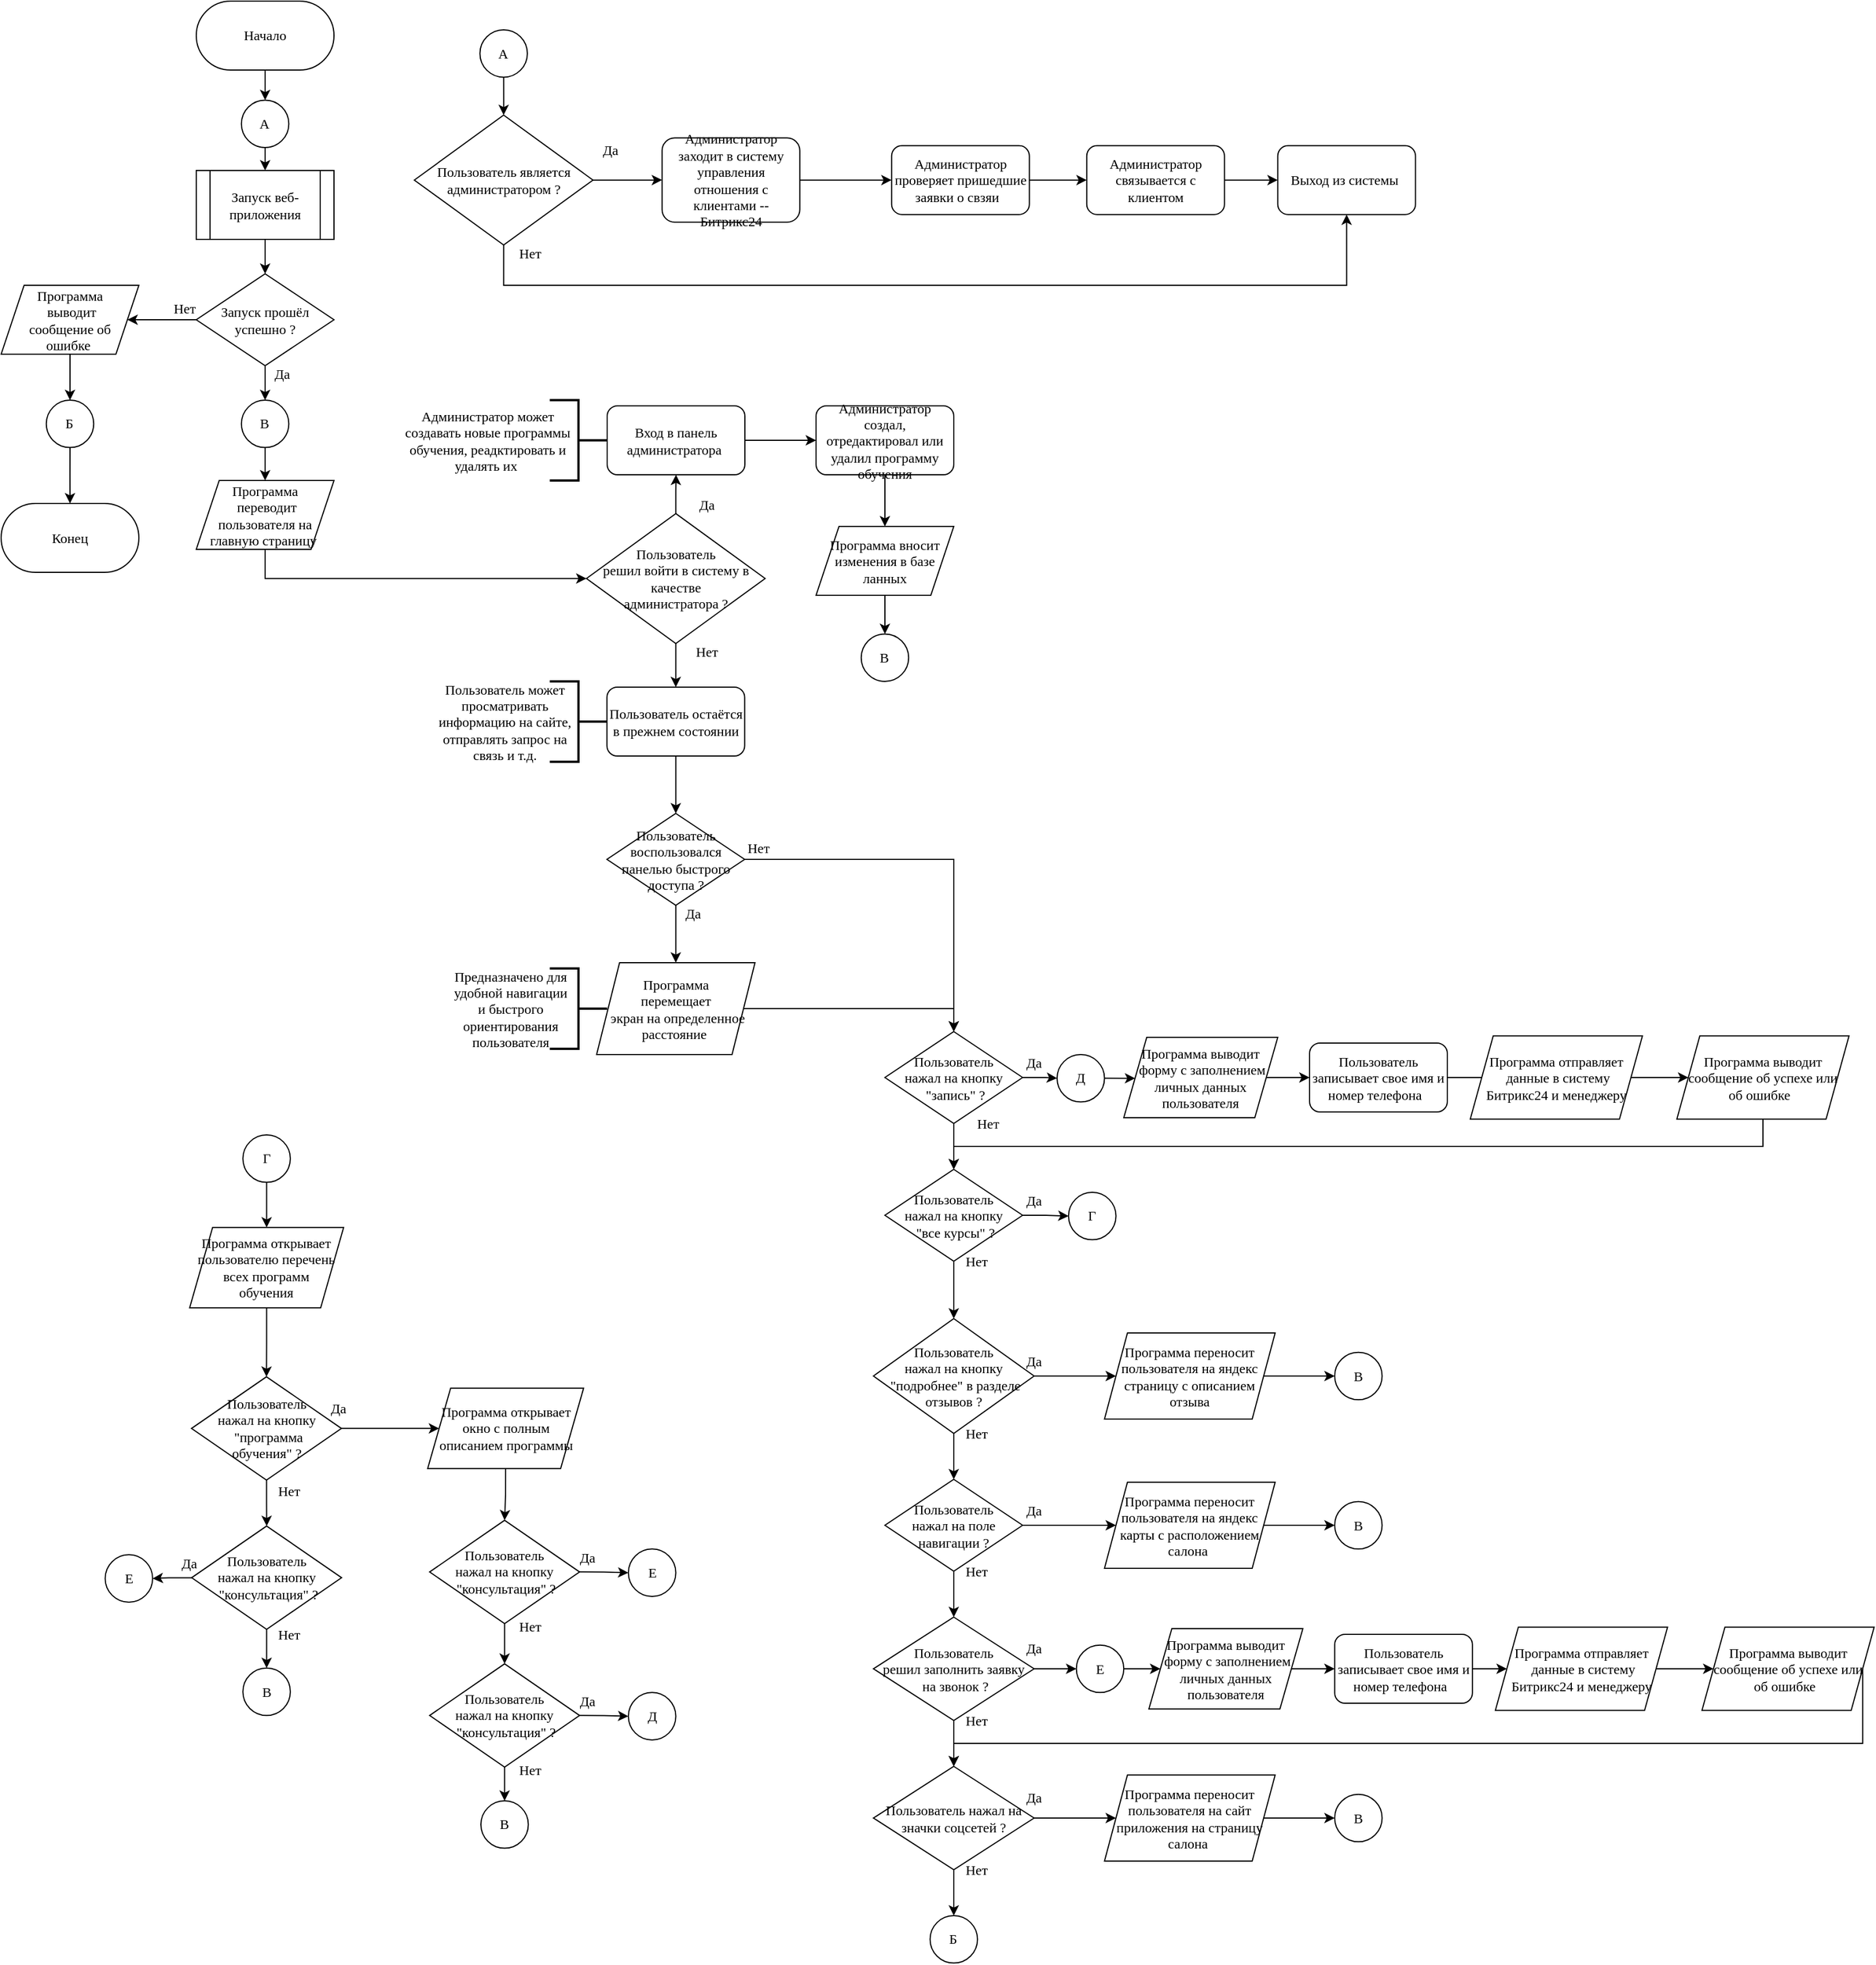 <mxfile version="22.1.2" type="device">
  <diagram id="C5RBs43oDa-KdzZeNtuy" name="Page-1">
    <mxGraphModel dx="3453" dy="2077" grid="1" gridSize="10" guides="1" tooltips="1" connect="1" arrows="1" fold="1" page="1" pageScale="1" pageWidth="1654" pageHeight="2336" math="0" shadow="0">
      <root>
        <mxCell id="WIyWlLk6GJQsqaUBKTNV-0" />
        <mxCell id="WIyWlLk6GJQsqaUBKTNV-1" parent="WIyWlLk6GJQsqaUBKTNV-0" />
        <mxCell id="-_aq5YIltKk7H18GjCG9-37" value="" style="edgeStyle=orthogonalEdgeStyle;rounded=0;orthogonalLoop=1;jettySize=auto;html=1;" edge="1" parent="WIyWlLk6GJQsqaUBKTNV-1" source="t3es-0oJM5HLP4HeBYor-1" target="-_aq5YIltKk7H18GjCG9-36">
          <mxGeometry relative="1" as="geometry" />
        </mxCell>
        <mxCell id="t3es-0oJM5HLP4HeBYor-1" value="Начало" style="rounded=1;whiteSpace=wrap;html=1;arcSize=50;fontSize=12;fontFamily=ISOCPEUR;" parent="WIyWlLk6GJQsqaUBKTNV-1" vertex="1">
          <mxGeometry x="181" y="380" width="120" height="60" as="geometry" />
        </mxCell>
        <mxCell id="9pBmtBbx86gVTafl1-YT-2" value="" style="edgeStyle=orthogonalEdgeStyle;rounded=0;orthogonalLoop=1;jettySize=auto;html=1;fontSize=12;fontFamily=ISOCPEUR;" parent="WIyWlLk6GJQsqaUBKTNV-1" source="t3es-0oJM5HLP4HeBYor-16" target="9pBmtBbx86gVTafl1-YT-1" edge="1">
          <mxGeometry relative="1" as="geometry" />
        </mxCell>
        <mxCell id="t3es-0oJM5HLP4HeBYor-16" value="Запуск веб-приложения" style="shape=process;whiteSpace=wrap;html=1;backgroundOutline=1;fontSize=12;fontFamily=ISOCPEUR;" parent="WIyWlLk6GJQsqaUBKTNV-1" vertex="1">
          <mxGeometry x="181" y="527.5" width="120" height="60" as="geometry" />
        </mxCell>
        <mxCell id="9pBmtBbx86gVTafl1-YT-5" value="" style="edgeStyle=orthogonalEdgeStyle;rounded=0;orthogonalLoop=1;jettySize=auto;html=1;fontSize=12;fontFamily=ISOCPEUR;" parent="WIyWlLk6GJQsqaUBKTNV-1" source="9pBmtBbx86gVTafl1-YT-1" target="9pBmtBbx86gVTafl1-YT-4" edge="1">
          <mxGeometry relative="1" as="geometry" />
        </mxCell>
        <mxCell id="-_aq5YIltKk7H18GjCG9-17" style="edgeStyle=orthogonalEdgeStyle;rounded=0;orthogonalLoop=1;jettySize=auto;html=1;exitX=0.5;exitY=1;exitDx=0;exitDy=0;entryX=0.5;entryY=0;entryDx=0;entryDy=0;" edge="1" parent="WIyWlLk6GJQsqaUBKTNV-1" source="9pBmtBbx86gVTafl1-YT-1" target="-_aq5YIltKk7H18GjCG9-16">
          <mxGeometry relative="1" as="geometry" />
        </mxCell>
        <mxCell id="9pBmtBbx86gVTafl1-YT-1" value="Запуск прошёл &lt;br style=&quot;font-size: 12px;&quot;&gt;успешно ?" style="rhombus;whiteSpace=wrap;html=1;fontSize=12;fontFamily=ISOCPEUR;" parent="WIyWlLk6GJQsqaUBKTNV-1" vertex="1">
          <mxGeometry x="181" y="617.5" width="120" height="80" as="geometry" />
        </mxCell>
        <mxCell id="9pBmtBbx86gVTafl1-YT-45" value="" style="edgeStyle=orthogonalEdgeStyle;rounded=0;orthogonalLoop=1;jettySize=auto;html=1;" parent="WIyWlLk6GJQsqaUBKTNV-1" source="9pBmtBbx86gVTafl1-YT-4" target="9pBmtBbx86gVTafl1-YT-44" edge="1">
          <mxGeometry relative="1" as="geometry" />
        </mxCell>
        <mxCell id="9pBmtBbx86gVTafl1-YT-4" value="Программа&lt;br style=&quot;font-size: 12px;&quot;&gt;&amp;nbsp;выводит &lt;br style=&quot;font-size: 12px;&quot;&gt;сообщение об &lt;br style=&quot;font-size: 12px;&quot;&gt;ошибке&amp;nbsp;" style="shape=parallelogram;perimeter=parallelogramPerimeter;whiteSpace=wrap;html=1;fixedSize=1;fontSize=12;fontFamily=ISOCPEUR;" parent="WIyWlLk6GJQsqaUBKTNV-1" vertex="1">
          <mxGeometry x="11" y="627.5" width="120" height="60" as="geometry" />
        </mxCell>
        <mxCell id="9pBmtBbx86gVTafl1-YT-6" value="Нет" style="text;html=1;strokeColor=none;fillColor=none;align=center;verticalAlign=middle;whiteSpace=wrap;rounded=0;fontSize=12;fontFamily=ISOCPEUR;" parent="WIyWlLk6GJQsqaUBKTNV-1" vertex="1">
          <mxGeometry x="151" y="637.5" width="40" height="20" as="geometry" />
        </mxCell>
        <mxCell id="9pBmtBbx86gVTafl1-YT-7" value="Да" style="text;html=1;strokeColor=none;fillColor=none;align=center;verticalAlign=middle;whiteSpace=wrap;rounded=0;fontSize=12;fontFamily=ISOCPEUR;" parent="WIyWlLk6GJQsqaUBKTNV-1" vertex="1">
          <mxGeometry x="241" y="697.5" width="30" height="15" as="geometry" />
        </mxCell>
        <mxCell id="9pBmtBbx86gVTafl1-YT-17" style="edgeStyle=orthogonalEdgeStyle;rounded=0;orthogonalLoop=1;jettySize=auto;html=1;exitX=0.5;exitY=1;exitDx=0;exitDy=0;entryX=0;entryY=0.5;entryDx=0;entryDy=0;" parent="WIyWlLk6GJQsqaUBKTNV-1" source="9pBmtBbx86gVTafl1-YT-10" target="9pBmtBbx86gVTafl1-YT-13" edge="1">
          <mxGeometry relative="1" as="geometry" />
        </mxCell>
        <mxCell id="9pBmtBbx86gVTafl1-YT-10" value="Программа&lt;br style=&quot;font-size: 12px;&quot;&gt;&amp;nbsp;переводит &lt;br style=&quot;font-size: 12px;&quot;&gt;пользователя на &lt;br style=&quot;font-size: 12px;&quot;&gt;главную страницу&amp;nbsp;" style="shape=parallelogram;perimeter=parallelogramPerimeter;whiteSpace=wrap;html=1;fixedSize=1;fontSize=12;fontFamily=ISOCPEUR;" parent="WIyWlLk6GJQsqaUBKTNV-1" vertex="1">
          <mxGeometry x="181" y="797.5" width="120" height="60" as="geometry" />
        </mxCell>
        <mxCell id="9pBmtBbx86gVTafl1-YT-25" value="" style="edgeStyle=orthogonalEdgeStyle;rounded=0;orthogonalLoop=1;jettySize=auto;html=1;" parent="WIyWlLk6GJQsqaUBKTNV-1" source="9pBmtBbx86gVTafl1-YT-13" target="9pBmtBbx86gVTafl1-YT-20" edge="1">
          <mxGeometry relative="1" as="geometry" />
        </mxCell>
        <mxCell id="9pBmtBbx86gVTafl1-YT-29" value="" style="edgeStyle=orthogonalEdgeStyle;rounded=0;orthogonalLoop=1;jettySize=auto;html=1;" parent="WIyWlLk6GJQsqaUBKTNV-1" source="9pBmtBbx86gVTafl1-YT-13" target="9pBmtBbx86gVTafl1-YT-28" edge="1">
          <mxGeometry relative="1" as="geometry" />
        </mxCell>
        <mxCell id="9pBmtBbx86gVTafl1-YT-13" value="Пользователь&lt;br style=&quot;font-size: 12px;&quot;&gt;решил войти в систему в качестве &lt;br&gt;администратора&amp;nbsp;?" style="rhombus;whiteSpace=wrap;html=1;fontSize=12;fontFamily=ISOCPEUR;" parent="WIyWlLk6GJQsqaUBKTNV-1" vertex="1">
          <mxGeometry x="521" y="826.31" width="155.63" height="113.19" as="geometry" />
        </mxCell>
        <mxCell id="9pBmtBbx86gVTafl1-YT-15" value="Да" style="text;html=1;strokeColor=none;fillColor=none;align=center;verticalAlign=middle;whiteSpace=wrap;rounded=0;fontSize=12;fontFamily=ISOCPEUR;" parent="WIyWlLk6GJQsqaUBKTNV-1" vertex="1">
          <mxGeometry x="611" y="811.31" width="30" height="15" as="geometry" />
        </mxCell>
        <mxCell id="9pBmtBbx86gVTafl1-YT-16" value="Нет" style="text;html=1;strokeColor=none;fillColor=none;align=center;verticalAlign=middle;whiteSpace=wrap;rounded=0;fontSize=12;fontFamily=ISOCPEUR;" parent="WIyWlLk6GJQsqaUBKTNV-1" vertex="1">
          <mxGeometry x="611" y="939.5" width="30" height="15" as="geometry" />
        </mxCell>
        <mxCell id="-_aq5YIltKk7H18GjCG9-10" style="edgeStyle=orthogonalEdgeStyle;rounded=0;orthogonalLoop=1;jettySize=auto;html=1;exitX=1;exitY=0.5;exitDx=0;exitDy=0;entryX=0;entryY=0.5;entryDx=0;entryDy=0;" edge="1" parent="WIyWlLk6GJQsqaUBKTNV-1" source="9pBmtBbx86gVTafl1-YT-20" target="-_aq5YIltKk7H18GjCG9-9">
          <mxGeometry relative="1" as="geometry" />
        </mxCell>
        <mxCell id="9pBmtBbx86gVTafl1-YT-20" value="Вход в панель администратора&amp;nbsp;" style="rounded=1;whiteSpace=wrap;html=1;fontFamily=ISOCPEUR;" parent="WIyWlLk6GJQsqaUBKTNV-1" vertex="1">
          <mxGeometry x="539" y="732.5" width="120" height="60" as="geometry" />
        </mxCell>
        <mxCell id="9pBmtBbx86gVTafl1-YT-23" value="" style="strokeWidth=2;html=1;shape=mxgraph.flowchart.annotation_2;align=left;labelPosition=right;pointerEvents=1;fontSize=12;fontFamily=ISOCPEUR;direction=west;" parent="WIyWlLk6GJQsqaUBKTNV-1" vertex="1">
          <mxGeometry x="489" y="727.5" width="50" height="70" as="geometry" />
        </mxCell>
        <mxCell id="9pBmtBbx86gVTafl1-YT-24" value="&lt;font face=&quot;ISOCPEUR&quot;&gt;Администратор может создавать новые программы обучения, реадктировать и удалять их&amp;nbsp;&lt;/font&gt;" style="text;html=1;strokeColor=none;fillColor=none;align=center;verticalAlign=middle;whiteSpace=wrap;rounded=0;" parent="WIyWlLk6GJQsqaUBKTNV-1" vertex="1">
          <mxGeometry x="361" y="735" width="148" height="55" as="geometry" />
        </mxCell>
        <mxCell id="9pBmtBbx86gVTafl1-YT-35" value="" style="edgeStyle=orthogonalEdgeStyle;rounded=0;orthogonalLoop=1;jettySize=auto;html=1;" parent="WIyWlLk6GJQsqaUBKTNV-1" source="9pBmtBbx86gVTafl1-YT-28" target="9pBmtBbx86gVTafl1-YT-32" edge="1">
          <mxGeometry relative="1" as="geometry" />
        </mxCell>
        <mxCell id="9pBmtBbx86gVTafl1-YT-28" value="Пользователь остаётся в прежнем состоянии" style="rounded=1;whiteSpace=wrap;html=1;fontFamily=ISOCPEUR;" parent="WIyWlLk6GJQsqaUBKTNV-1" vertex="1">
          <mxGeometry x="538.81" y="977.5" width="120" height="60" as="geometry" />
        </mxCell>
        <mxCell id="9pBmtBbx86gVTafl1-YT-30" value="" style="strokeWidth=2;html=1;shape=mxgraph.flowchart.annotation_2;align=left;labelPosition=right;pointerEvents=1;fontSize=12;fontFamily=ISOCPEUR;direction=west;" parent="WIyWlLk6GJQsqaUBKTNV-1" vertex="1">
          <mxGeometry x="489" y="972.5" width="50" height="70" as="geometry" />
        </mxCell>
        <mxCell id="9pBmtBbx86gVTafl1-YT-31" value="&lt;font face=&quot;ISOCPEUR&quot;&gt;Пользователь может просматривать информацию на сайте, отправлять запрос на связь и т.д.&lt;/font&gt;" style="text;html=1;strokeColor=none;fillColor=none;align=center;verticalAlign=middle;whiteSpace=wrap;rounded=0;" parent="WIyWlLk6GJQsqaUBKTNV-1" vertex="1">
          <mxGeometry x="391" y="980" width="118" height="55" as="geometry" />
        </mxCell>
        <mxCell id="9pBmtBbx86gVTafl1-YT-37" value="" style="edgeStyle=orthogonalEdgeStyle;rounded=0;orthogonalLoop=1;jettySize=auto;html=1;" parent="WIyWlLk6GJQsqaUBKTNV-1" source="9pBmtBbx86gVTafl1-YT-32" target="9pBmtBbx86gVTafl1-YT-36" edge="1">
          <mxGeometry relative="1" as="geometry" />
        </mxCell>
        <mxCell id="9pBmtBbx86gVTafl1-YT-49" style="edgeStyle=orthogonalEdgeStyle;rounded=0;orthogonalLoop=1;jettySize=auto;html=1;exitX=1;exitY=0.5;exitDx=0;exitDy=0;entryX=0.5;entryY=0;entryDx=0;entryDy=0;" parent="WIyWlLk6GJQsqaUBKTNV-1" source="9pBmtBbx86gVTafl1-YT-32" target="9pBmtBbx86gVTafl1-YT-38" edge="1">
          <mxGeometry relative="1" as="geometry" />
        </mxCell>
        <mxCell id="9pBmtBbx86gVTafl1-YT-32" value="Пользователь воспользовался панелью быстрого доступа ?" style="rhombus;whiteSpace=wrap;html=1;fontSize=12;fontFamily=ISOCPEUR;" parent="WIyWlLk6GJQsqaUBKTNV-1" vertex="1">
          <mxGeometry x="538.81" y="1087.5" width="120" height="80" as="geometry" />
        </mxCell>
        <mxCell id="9pBmtBbx86gVTafl1-YT-33" value="Нет" style="text;html=1;strokeColor=none;fillColor=none;align=center;verticalAlign=middle;whiteSpace=wrap;rounded=0;fontSize=12;fontFamily=ISOCPEUR;" parent="WIyWlLk6GJQsqaUBKTNV-1" vertex="1">
          <mxGeometry x="651" y="1107.5" width="40" height="20" as="geometry" />
        </mxCell>
        <mxCell id="9pBmtBbx86gVTafl1-YT-34" value="Да" style="text;html=1;strokeColor=none;fillColor=none;align=center;verticalAlign=middle;whiteSpace=wrap;rounded=0;fontSize=12;fontFamily=ISOCPEUR;" parent="WIyWlLk6GJQsqaUBKTNV-1" vertex="1">
          <mxGeometry x="598.81" y="1167.5" width="30" height="15" as="geometry" />
        </mxCell>
        <mxCell id="9pBmtBbx86gVTafl1-YT-50" style="edgeStyle=orthogonalEdgeStyle;rounded=0;orthogonalLoop=1;jettySize=auto;html=1;exitX=1;exitY=0.5;exitDx=0;exitDy=0;entryX=0.5;entryY=0;entryDx=0;entryDy=0;" parent="WIyWlLk6GJQsqaUBKTNV-1" source="9pBmtBbx86gVTafl1-YT-36" target="9pBmtBbx86gVTafl1-YT-38" edge="1">
          <mxGeometry relative="1" as="geometry" />
        </mxCell>
        <mxCell id="9pBmtBbx86gVTafl1-YT-36" value="Программа &lt;br&gt;перемещает&lt;br&gt;&amp;nbsp;экран на определенное расстояние&amp;nbsp;" style="shape=parallelogram;perimeter=parallelogramPerimeter;whiteSpace=wrap;html=1;fixedSize=1;fontSize=12;fontFamily=ISOCPEUR;" parent="WIyWlLk6GJQsqaUBKTNV-1" vertex="1">
          <mxGeometry x="529.81" y="1217.5" width="138" height="80" as="geometry" />
        </mxCell>
        <mxCell id="9pBmtBbx86gVTafl1-YT-61" style="edgeStyle=orthogonalEdgeStyle;rounded=0;orthogonalLoop=1;jettySize=auto;html=1;exitX=0.5;exitY=1;exitDx=0;exitDy=0;entryX=0.5;entryY=0;entryDx=0;entryDy=0;" parent="WIyWlLk6GJQsqaUBKTNV-1" source="9pBmtBbx86gVTafl1-YT-38" target="9pBmtBbx86gVTafl1-YT-56" edge="1">
          <mxGeometry relative="1" as="geometry" />
        </mxCell>
        <mxCell id="-_aq5YIltKk7H18GjCG9-75" value="" style="edgeStyle=orthogonalEdgeStyle;rounded=0;orthogonalLoop=1;jettySize=auto;html=1;" edge="1" parent="WIyWlLk6GJQsqaUBKTNV-1" source="9pBmtBbx86gVTafl1-YT-38" target="-_aq5YIltKk7H18GjCG9-74">
          <mxGeometry relative="1" as="geometry" />
        </mxCell>
        <mxCell id="9pBmtBbx86gVTafl1-YT-38" value="Пользователь &lt;br&gt;нажал на кнопку&lt;br&gt;&amp;nbsp;&quot;запись&quot; ?" style="rhombus;whiteSpace=wrap;html=1;fontSize=12;fontFamily=ISOCPEUR;" parent="WIyWlLk6GJQsqaUBKTNV-1" vertex="1">
          <mxGeometry x="781" y="1277.5" width="120" height="80" as="geometry" />
        </mxCell>
        <mxCell id="9pBmtBbx86gVTafl1-YT-47" value="" style="edgeStyle=orthogonalEdgeStyle;rounded=0;orthogonalLoop=1;jettySize=auto;html=1;" parent="WIyWlLk6GJQsqaUBKTNV-1" source="9pBmtBbx86gVTafl1-YT-44" target="9pBmtBbx86gVTafl1-YT-46" edge="1">
          <mxGeometry relative="1" as="geometry" />
        </mxCell>
        <mxCell id="9pBmtBbx86gVTafl1-YT-44" value="Б" style="ellipse;whiteSpace=wrap;html=1;aspect=fixed;fontFamily=ISOCPEUR;" parent="WIyWlLk6GJQsqaUBKTNV-1" vertex="1">
          <mxGeometry x="50.34" y="727.5" width="41.31" height="41.31" as="geometry" />
        </mxCell>
        <mxCell id="9pBmtBbx86gVTafl1-YT-46" value="Конец" style="rounded=1;whiteSpace=wrap;html=1;arcSize=50;fontSize=12;fontFamily=ISOCPEUR;" parent="WIyWlLk6GJQsqaUBKTNV-1" vertex="1">
          <mxGeometry x="11" y="817.5" width="120" height="60" as="geometry" />
        </mxCell>
        <mxCell id="9pBmtBbx86gVTafl1-YT-51" value="" style="strokeWidth=2;html=1;shape=mxgraph.flowchart.annotation_2;align=left;labelPosition=right;pointerEvents=1;fontSize=12;fontFamily=ISOCPEUR;direction=west;" parent="WIyWlLk6GJQsqaUBKTNV-1" vertex="1">
          <mxGeometry x="489" y="1222.5" width="50" height="70" as="geometry" />
        </mxCell>
        <mxCell id="9pBmtBbx86gVTafl1-YT-52" value="&lt;font face=&quot;ISOCPEUR&quot;&gt;Предназначено для удобной навигации и быстрого ориентирования пользователя&lt;/font&gt;" style="text;html=1;strokeColor=none;fillColor=none;align=center;verticalAlign=middle;whiteSpace=wrap;rounded=0;" parent="WIyWlLk6GJQsqaUBKTNV-1" vertex="1">
          <mxGeometry x="401" y="1230" width="108" height="55" as="geometry" />
        </mxCell>
        <mxCell id="9pBmtBbx86gVTafl1-YT-54" value="Нет" style="text;html=1;strokeColor=none;fillColor=none;align=center;verticalAlign=middle;whiteSpace=wrap;rounded=0;fontSize=12;fontFamily=ISOCPEUR;" parent="WIyWlLk6GJQsqaUBKTNV-1" vertex="1">
          <mxGeometry x="861" y="1347.5" width="20" height="20" as="geometry" />
        </mxCell>
        <mxCell id="9pBmtBbx86gVTafl1-YT-55" value="Да" style="text;html=1;strokeColor=none;fillColor=none;align=center;verticalAlign=middle;whiteSpace=wrap;rounded=0;fontSize=12;fontFamily=ISOCPEUR;" parent="WIyWlLk6GJQsqaUBKTNV-1" vertex="1">
          <mxGeometry x="901" y="1297.5" width="20" height="15" as="geometry" />
        </mxCell>
        <mxCell id="9pBmtBbx86gVTafl1-YT-64" value="" style="edgeStyle=orthogonalEdgeStyle;rounded=0;orthogonalLoop=1;jettySize=auto;html=1;" parent="WIyWlLk6GJQsqaUBKTNV-1" source="9pBmtBbx86gVTafl1-YT-56" target="9pBmtBbx86gVTafl1-YT-63" edge="1">
          <mxGeometry relative="1" as="geometry" />
        </mxCell>
        <mxCell id="9pBmtBbx86gVTafl1-YT-73" style="edgeStyle=orthogonalEdgeStyle;rounded=0;orthogonalLoop=1;jettySize=auto;html=1;exitX=0.5;exitY=1;exitDx=0;exitDy=0;entryX=0.5;entryY=0;entryDx=0;entryDy=0;" parent="WIyWlLk6GJQsqaUBKTNV-1" source="9pBmtBbx86gVTafl1-YT-56" target="9pBmtBbx86gVTafl1-YT-69" edge="1">
          <mxGeometry relative="1" as="geometry" />
        </mxCell>
        <mxCell id="9pBmtBbx86gVTafl1-YT-56" value="Пользователь &lt;br&gt;нажал на кнопку&lt;br&gt;&amp;nbsp;&quot;все курсы&quot; ?" style="rhombus;whiteSpace=wrap;html=1;fontSize=12;fontFamily=ISOCPEUR;" parent="WIyWlLk6GJQsqaUBKTNV-1" vertex="1">
          <mxGeometry x="781" y="1397.5" width="120" height="80" as="geometry" />
        </mxCell>
        <mxCell id="9pBmtBbx86gVTafl1-YT-57" value="Нет" style="text;html=1;strokeColor=none;fillColor=none;align=center;verticalAlign=middle;whiteSpace=wrap;rounded=0;fontSize=12;fontFamily=ISOCPEUR;" parent="WIyWlLk6GJQsqaUBKTNV-1" vertex="1">
          <mxGeometry x="851" y="1467.5" width="20" height="20" as="geometry" />
        </mxCell>
        <mxCell id="9pBmtBbx86gVTafl1-YT-58" value="Да" style="text;html=1;strokeColor=none;fillColor=none;align=center;verticalAlign=middle;whiteSpace=wrap;rounded=0;fontSize=12;fontFamily=ISOCPEUR;" parent="WIyWlLk6GJQsqaUBKTNV-1" vertex="1">
          <mxGeometry x="901" y="1417.5" width="20" height="15" as="geometry" />
        </mxCell>
        <mxCell id="9pBmtBbx86gVTafl1-YT-63" value="Г" style="ellipse;whiteSpace=wrap;html=1;aspect=fixed;fontFamily=ISOCPEUR;" parent="WIyWlLk6GJQsqaUBKTNV-1" vertex="1">
          <mxGeometry x="941" y="1417.5" width="41.31" height="41.31" as="geometry" />
        </mxCell>
        <mxCell id="9pBmtBbx86gVTafl1-YT-79" style="edgeStyle=orthogonalEdgeStyle;rounded=0;orthogonalLoop=1;jettySize=auto;html=1;exitX=0.5;exitY=1;exitDx=0;exitDy=0;entryX=0.5;entryY=0;entryDx=0;entryDy=0;" parent="WIyWlLk6GJQsqaUBKTNV-1" source="9pBmtBbx86gVTafl1-YT-69" target="9pBmtBbx86gVTafl1-YT-75" edge="1">
          <mxGeometry relative="1" as="geometry" />
        </mxCell>
        <mxCell id="-_aq5YIltKk7H18GjCG9-110" value="" style="edgeStyle=orthogonalEdgeStyle;rounded=0;orthogonalLoop=1;jettySize=auto;html=1;" edge="1" parent="WIyWlLk6GJQsqaUBKTNV-1" source="9pBmtBbx86gVTafl1-YT-69" target="-_aq5YIltKk7H18GjCG9-109">
          <mxGeometry relative="1" as="geometry" />
        </mxCell>
        <mxCell id="9pBmtBbx86gVTafl1-YT-69" value="Пользователь &lt;br&gt;нажал на кнопку&lt;br&gt;&amp;nbsp;&quot;подробнее&quot; в разделе отзывов ?" style="rhombus;whiteSpace=wrap;html=1;fontSize=12;fontFamily=ISOCPEUR;" parent="WIyWlLk6GJQsqaUBKTNV-1" vertex="1">
          <mxGeometry x="771" y="1527.5" width="140" height="100" as="geometry" />
        </mxCell>
        <mxCell id="9pBmtBbx86gVTafl1-YT-70" value="Нет" style="text;html=1;strokeColor=none;fillColor=none;align=center;verticalAlign=middle;whiteSpace=wrap;rounded=0;fontSize=12;fontFamily=ISOCPEUR;" parent="WIyWlLk6GJQsqaUBKTNV-1" vertex="1">
          <mxGeometry x="851" y="1617.5" width="20" height="20" as="geometry" />
        </mxCell>
        <mxCell id="9pBmtBbx86gVTafl1-YT-71" value="Да" style="text;html=1;strokeColor=none;fillColor=none;align=center;verticalAlign=middle;whiteSpace=wrap;rounded=0;fontSize=12;fontFamily=ISOCPEUR;" parent="WIyWlLk6GJQsqaUBKTNV-1" vertex="1">
          <mxGeometry x="901" y="1557.5" width="20" height="15" as="geometry" />
        </mxCell>
        <mxCell id="9pBmtBbx86gVTafl1-YT-84" style="edgeStyle=orthogonalEdgeStyle;rounded=0;orthogonalLoop=1;jettySize=auto;html=1;exitX=0.5;exitY=1;exitDx=0;exitDy=0;entryX=0.5;entryY=0;entryDx=0;entryDy=0;" parent="WIyWlLk6GJQsqaUBKTNV-1" source="9pBmtBbx86gVTafl1-YT-75" target="9pBmtBbx86gVTafl1-YT-80" edge="1">
          <mxGeometry relative="1" as="geometry" />
        </mxCell>
        <mxCell id="-_aq5YIltKk7H18GjCG9-116" value="" style="edgeStyle=orthogonalEdgeStyle;rounded=0;orthogonalLoop=1;jettySize=auto;html=1;" edge="1" parent="WIyWlLk6GJQsqaUBKTNV-1" source="9pBmtBbx86gVTafl1-YT-75" target="-_aq5YIltKk7H18GjCG9-114">
          <mxGeometry relative="1" as="geometry" />
        </mxCell>
        <mxCell id="9pBmtBbx86gVTafl1-YT-75" value="Пользователь &lt;br&gt;нажал на поле навигации&amp;nbsp;?" style="rhombus;whiteSpace=wrap;html=1;fontSize=12;fontFamily=ISOCPEUR;" parent="WIyWlLk6GJQsqaUBKTNV-1" vertex="1">
          <mxGeometry x="781" y="1667.5" width="120" height="80" as="geometry" />
        </mxCell>
        <mxCell id="9pBmtBbx86gVTafl1-YT-76" value="Нет" style="text;html=1;strokeColor=none;fillColor=none;align=center;verticalAlign=middle;whiteSpace=wrap;rounded=0;fontSize=12;fontFamily=ISOCPEUR;" parent="WIyWlLk6GJQsqaUBKTNV-1" vertex="1">
          <mxGeometry x="851" y="1737.5" width="20" height="20" as="geometry" />
        </mxCell>
        <mxCell id="9pBmtBbx86gVTafl1-YT-77" value="Да" style="text;html=1;strokeColor=none;fillColor=none;align=center;verticalAlign=middle;whiteSpace=wrap;rounded=0;fontSize=12;fontFamily=ISOCPEUR;" parent="WIyWlLk6GJQsqaUBKTNV-1" vertex="1">
          <mxGeometry x="901" y="1687.5" width="20" height="15" as="geometry" />
        </mxCell>
        <mxCell id="9pBmtBbx86gVTafl1-YT-88" style="edgeStyle=orthogonalEdgeStyle;rounded=0;orthogonalLoop=1;jettySize=auto;html=1;exitX=0.5;exitY=1;exitDx=0;exitDy=0;entryX=0.5;entryY=0;entryDx=0;entryDy=0;" parent="WIyWlLk6GJQsqaUBKTNV-1" source="9pBmtBbx86gVTafl1-YT-80" target="9pBmtBbx86gVTafl1-YT-85" edge="1">
          <mxGeometry relative="1" as="geometry" />
        </mxCell>
        <mxCell id="-_aq5YIltKk7H18GjCG9-80" value="" style="edgeStyle=orthogonalEdgeStyle;rounded=0;orthogonalLoop=1;jettySize=auto;html=1;" edge="1" parent="WIyWlLk6GJQsqaUBKTNV-1" source="9pBmtBbx86gVTafl1-YT-80" target="-_aq5YIltKk7H18GjCG9-79">
          <mxGeometry relative="1" as="geometry" />
        </mxCell>
        <mxCell id="9pBmtBbx86gVTafl1-YT-80" value="Пользователь &lt;br&gt;решил заполнить заявку&lt;br&gt;&amp;nbsp;на звонок ?" style="rhombus;whiteSpace=wrap;html=1;fontSize=12;fontFamily=ISOCPEUR;" parent="WIyWlLk6GJQsqaUBKTNV-1" vertex="1">
          <mxGeometry x="771" y="1787.5" width="140" height="90" as="geometry" />
        </mxCell>
        <mxCell id="9pBmtBbx86gVTafl1-YT-81" value="Нет" style="text;html=1;strokeColor=none;fillColor=none;align=center;verticalAlign=middle;whiteSpace=wrap;rounded=0;fontSize=12;fontFamily=ISOCPEUR;" parent="WIyWlLk6GJQsqaUBKTNV-1" vertex="1">
          <mxGeometry x="851" y="1867.5" width="20" height="20" as="geometry" />
        </mxCell>
        <mxCell id="9pBmtBbx86gVTafl1-YT-82" value="Да" style="text;html=1;strokeColor=none;fillColor=none;align=center;verticalAlign=middle;whiteSpace=wrap;rounded=0;fontSize=12;fontFamily=ISOCPEUR;" parent="WIyWlLk6GJQsqaUBKTNV-1" vertex="1">
          <mxGeometry x="901" y="1807.5" width="20" height="15" as="geometry" />
        </mxCell>
        <mxCell id="-_aq5YIltKk7H18GjCG9-20" value="" style="edgeStyle=orthogonalEdgeStyle;rounded=0;orthogonalLoop=1;jettySize=auto;html=1;" edge="1" parent="WIyWlLk6GJQsqaUBKTNV-1" source="9pBmtBbx86gVTafl1-YT-85" target="-_aq5YIltKk7H18GjCG9-19">
          <mxGeometry relative="1" as="geometry" />
        </mxCell>
        <mxCell id="-_aq5YIltKk7H18GjCG9-120" value="" style="edgeStyle=orthogonalEdgeStyle;rounded=0;orthogonalLoop=1;jettySize=auto;html=1;" edge="1" parent="WIyWlLk6GJQsqaUBKTNV-1" source="9pBmtBbx86gVTafl1-YT-85" target="-_aq5YIltKk7H18GjCG9-118">
          <mxGeometry relative="1" as="geometry" />
        </mxCell>
        <mxCell id="9pBmtBbx86gVTafl1-YT-85" value="Пользователь нажал на значки соцсетей ?" style="rhombus;whiteSpace=wrap;html=1;fontSize=12;fontFamily=ISOCPEUR;" parent="WIyWlLk6GJQsqaUBKTNV-1" vertex="1">
          <mxGeometry x="771" y="1917.5" width="140" height="90" as="geometry" />
        </mxCell>
        <mxCell id="9pBmtBbx86gVTafl1-YT-86" value="Нет" style="text;html=1;strokeColor=none;fillColor=none;align=center;verticalAlign=middle;whiteSpace=wrap;rounded=0;fontSize=12;fontFamily=ISOCPEUR;" parent="WIyWlLk6GJQsqaUBKTNV-1" vertex="1">
          <mxGeometry x="851" y="1997.5" width="20" height="20" as="geometry" />
        </mxCell>
        <mxCell id="9pBmtBbx86gVTafl1-YT-87" value="Да" style="text;html=1;strokeColor=none;fillColor=none;align=center;verticalAlign=middle;whiteSpace=wrap;rounded=0;fontSize=12;fontFamily=ISOCPEUR;" parent="WIyWlLk6GJQsqaUBKTNV-1" vertex="1">
          <mxGeometry x="901" y="1937.5" width="20" height="15" as="geometry" />
        </mxCell>
        <mxCell id="-_aq5YIltKk7H18GjCG9-34" value="" style="edgeStyle=orthogonalEdgeStyle;rounded=0;orthogonalLoop=1;jettySize=auto;html=1;" edge="1" parent="WIyWlLk6GJQsqaUBKTNV-1" source="-_aq5YIltKk7H18GjCG9-9" target="-_aq5YIltKk7H18GjCG9-11">
          <mxGeometry relative="1" as="geometry" />
        </mxCell>
        <mxCell id="-_aq5YIltKk7H18GjCG9-9" value="Администратор создал, отредактировал или удалил программу обучения" style="rounded=1;whiteSpace=wrap;html=1;fontFamily=ISOCPEUR;" vertex="1" parent="WIyWlLk6GJQsqaUBKTNV-1">
          <mxGeometry x="721" y="732.5" width="120" height="60" as="geometry" />
        </mxCell>
        <mxCell id="-_aq5YIltKk7H18GjCG9-35" value="" style="edgeStyle=orthogonalEdgeStyle;rounded=0;orthogonalLoop=1;jettySize=auto;html=1;" edge="1" parent="WIyWlLk6GJQsqaUBKTNV-1" source="-_aq5YIltKk7H18GjCG9-11" target="-_aq5YIltKk7H18GjCG9-14">
          <mxGeometry relative="1" as="geometry" />
        </mxCell>
        <mxCell id="-_aq5YIltKk7H18GjCG9-11" value="Программа вносит изменения в базе ланных" style="shape=parallelogram;perimeter=parallelogramPerimeter;whiteSpace=wrap;html=1;fixedSize=1;fontSize=12;fontFamily=ISOCPEUR;" vertex="1" parent="WIyWlLk6GJQsqaUBKTNV-1">
          <mxGeometry x="721" y="837.5" width="120" height="60" as="geometry" />
        </mxCell>
        <mxCell id="-_aq5YIltKk7H18GjCG9-14" value="В" style="ellipse;whiteSpace=wrap;html=1;aspect=fixed;fontFamily=ISOCPEUR;" vertex="1" parent="WIyWlLk6GJQsqaUBKTNV-1">
          <mxGeometry x="760.35" y="931.19" width="41.31" height="41.31" as="geometry" />
        </mxCell>
        <mxCell id="-_aq5YIltKk7H18GjCG9-18" style="edgeStyle=orthogonalEdgeStyle;rounded=0;orthogonalLoop=1;jettySize=auto;html=1;exitX=0.5;exitY=1;exitDx=0;exitDy=0;entryX=0.5;entryY=0;entryDx=0;entryDy=0;" edge="1" parent="WIyWlLk6GJQsqaUBKTNV-1" source="-_aq5YIltKk7H18GjCG9-16" target="9pBmtBbx86gVTafl1-YT-10">
          <mxGeometry relative="1" as="geometry" />
        </mxCell>
        <mxCell id="-_aq5YIltKk7H18GjCG9-16" value="В" style="ellipse;whiteSpace=wrap;html=1;aspect=fixed;fontFamily=ISOCPEUR;" vertex="1" parent="WIyWlLk6GJQsqaUBKTNV-1">
          <mxGeometry x="220.34" y="727.5" width="41.31" height="41.31" as="geometry" />
        </mxCell>
        <mxCell id="-_aq5YIltKk7H18GjCG9-19" value="Б" style="ellipse;whiteSpace=wrap;html=1;aspect=fixed;fontFamily=ISOCPEUR;" vertex="1" parent="WIyWlLk6GJQsqaUBKTNV-1">
          <mxGeometry x="820.35" y="2047.5" width="41.31" height="41.31" as="geometry" />
        </mxCell>
        <mxCell id="-_aq5YIltKk7H18GjCG9-24" value="" style="edgeStyle=orthogonalEdgeStyle;rounded=0;orthogonalLoop=1;jettySize=auto;html=1;" edge="1" parent="WIyWlLk6GJQsqaUBKTNV-1" source="-_aq5YIltKk7H18GjCG9-21" target="-_aq5YIltKk7H18GjCG9-22">
          <mxGeometry relative="1" as="geometry" />
        </mxCell>
        <mxCell id="-_aq5YIltKk7H18GjCG9-21" value="А" style="ellipse;whiteSpace=wrap;html=1;aspect=fixed;fontFamily=ISOCPEUR;" vertex="1" parent="WIyWlLk6GJQsqaUBKTNV-1">
          <mxGeometry x="428.16" y="404.94" width="41.31" height="41.31" as="geometry" />
        </mxCell>
        <mxCell id="-_aq5YIltKk7H18GjCG9-28" value="" style="edgeStyle=orthogonalEdgeStyle;rounded=0;orthogonalLoop=1;jettySize=auto;html=1;" edge="1" parent="WIyWlLk6GJQsqaUBKTNV-1" source="-_aq5YIltKk7H18GjCG9-22" target="-_aq5YIltKk7H18GjCG9-27">
          <mxGeometry relative="1" as="geometry" />
        </mxCell>
        <mxCell id="-_aq5YIltKk7H18GjCG9-41" style="edgeStyle=orthogonalEdgeStyle;rounded=0;orthogonalLoop=1;jettySize=auto;html=1;exitX=0.5;exitY=1;exitDx=0;exitDy=0;entryX=0.5;entryY=1;entryDx=0;entryDy=0;" edge="1" parent="WIyWlLk6GJQsqaUBKTNV-1" source="-_aq5YIltKk7H18GjCG9-22" target="-_aq5YIltKk7H18GjCG9-39">
          <mxGeometry relative="1" as="geometry">
            <Array as="points">
              <mxPoint x="448.27" y="627.44" />
              <mxPoint x="1183.27" y="627.44" />
            </Array>
          </mxGeometry>
        </mxCell>
        <mxCell id="-_aq5YIltKk7H18GjCG9-22" value="Пользователь является администратором ?" style="rhombus;whiteSpace=wrap;html=1;fontSize=12;fontFamily=ISOCPEUR;" vertex="1" parent="WIyWlLk6GJQsqaUBKTNV-1">
          <mxGeometry x="371" y="479.25" width="155.63" height="113.19" as="geometry" />
        </mxCell>
        <mxCell id="-_aq5YIltKk7H18GjCG9-25" value="Да" style="text;html=1;strokeColor=none;fillColor=none;align=center;verticalAlign=middle;whiteSpace=wrap;rounded=0;fontSize=12;fontFamily=ISOCPEUR;" vertex="1" parent="WIyWlLk6GJQsqaUBKTNV-1">
          <mxGeometry x="526.63" y="502.44" width="30" height="15" as="geometry" />
        </mxCell>
        <mxCell id="-_aq5YIltKk7H18GjCG9-26" value="Нет" style="text;html=1;strokeColor=none;fillColor=none;align=center;verticalAlign=middle;whiteSpace=wrap;rounded=0;fontSize=12;fontFamily=ISOCPEUR;" vertex="1" parent="WIyWlLk6GJQsqaUBKTNV-1">
          <mxGeometry x="456.85" y="592.44" width="30" height="15" as="geometry" />
        </mxCell>
        <mxCell id="-_aq5YIltKk7H18GjCG9-31" value="" style="edgeStyle=orthogonalEdgeStyle;rounded=0;orthogonalLoop=1;jettySize=auto;html=1;" edge="1" parent="WIyWlLk6GJQsqaUBKTNV-1" source="-_aq5YIltKk7H18GjCG9-27" target="-_aq5YIltKk7H18GjCG9-30">
          <mxGeometry relative="1" as="geometry" />
        </mxCell>
        <mxCell id="-_aq5YIltKk7H18GjCG9-27" value="Администратор заходит в систему управления отношения с клиентами -- Битрикс24" style="rounded=1;whiteSpace=wrap;html=1;fontFamily=ISOCPEUR;" vertex="1" parent="WIyWlLk6GJQsqaUBKTNV-1">
          <mxGeometry x="586.85" y="499.14" width="120" height="73.4" as="geometry" />
        </mxCell>
        <mxCell id="-_aq5YIltKk7H18GjCG9-33" value="" style="edgeStyle=orthogonalEdgeStyle;rounded=0;orthogonalLoop=1;jettySize=auto;html=1;" edge="1" parent="WIyWlLk6GJQsqaUBKTNV-1" source="-_aq5YIltKk7H18GjCG9-30" target="-_aq5YIltKk7H18GjCG9-32">
          <mxGeometry relative="1" as="geometry" />
        </mxCell>
        <mxCell id="-_aq5YIltKk7H18GjCG9-30" value="Администратор проверяет пришедшие заявки о свзяи&amp;nbsp;&amp;nbsp;" style="rounded=1;whiteSpace=wrap;html=1;fontFamily=ISOCPEUR;" vertex="1" parent="WIyWlLk6GJQsqaUBKTNV-1">
          <mxGeometry x="786.85" y="505.84" width="120" height="60" as="geometry" />
        </mxCell>
        <mxCell id="-_aq5YIltKk7H18GjCG9-40" value="" style="edgeStyle=orthogonalEdgeStyle;rounded=0;orthogonalLoop=1;jettySize=auto;html=1;" edge="1" parent="WIyWlLk6GJQsqaUBKTNV-1" source="-_aq5YIltKk7H18GjCG9-32" target="-_aq5YIltKk7H18GjCG9-39">
          <mxGeometry relative="1" as="geometry" />
        </mxCell>
        <mxCell id="-_aq5YIltKk7H18GjCG9-32" value="Администратор связывается с клиентом" style="rounded=1;whiteSpace=wrap;html=1;fontFamily=ISOCPEUR;" vertex="1" parent="WIyWlLk6GJQsqaUBKTNV-1">
          <mxGeometry x="956.85" y="505.84" width="120" height="60" as="geometry" />
        </mxCell>
        <mxCell id="-_aq5YIltKk7H18GjCG9-38" style="edgeStyle=orthogonalEdgeStyle;rounded=0;orthogonalLoop=1;jettySize=auto;html=1;exitX=0.5;exitY=1;exitDx=0;exitDy=0;entryX=0.5;entryY=0;entryDx=0;entryDy=0;" edge="1" parent="WIyWlLk6GJQsqaUBKTNV-1" source="-_aq5YIltKk7H18GjCG9-36" target="t3es-0oJM5HLP4HeBYor-16">
          <mxGeometry relative="1" as="geometry" />
        </mxCell>
        <mxCell id="-_aq5YIltKk7H18GjCG9-36" value="А" style="ellipse;whiteSpace=wrap;html=1;aspect=fixed;fontFamily=ISOCPEUR;" vertex="1" parent="WIyWlLk6GJQsqaUBKTNV-1">
          <mxGeometry x="220.34" y="466.19" width="41.31" height="41.31" as="geometry" />
        </mxCell>
        <mxCell id="-_aq5YIltKk7H18GjCG9-39" value="Выход из системы&amp;nbsp;" style="rounded=1;whiteSpace=wrap;html=1;fontFamily=ISOCPEUR;" vertex="1" parent="WIyWlLk6GJQsqaUBKTNV-1">
          <mxGeometry x="1123.27" y="505.84" width="120" height="60" as="geometry" />
        </mxCell>
        <mxCell id="-_aq5YIltKk7H18GjCG9-45" value="" style="edgeStyle=orthogonalEdgeStyle;rounded=0;orthogonalLoop=1;jettySize=auto;html=1;" edge="1" parent="WIyWlLk6GJQsqaUBKTNV-1" source="-_aq5YIltKk7H18GjCG9-42" target="-_aq5YIltKk7H18GjCG9-44">
          <mxGeometry relative="1" as="geometry" />
        </mxCell>
        <mxCell id="-_aq5YIltKk7H18GjCG9-42" value="Программа выводит&lt;br&gt;&amp;nbsp;форму с заполнением личных данных пользователя" style="shape=parallelogram;perimeter=parallelogramPerimeter;whiteSpace=wrap;html=1;fixedSize=1;fontSize=12;fontFamily=ISOCPEUR;" vertex="1" parent="WIyWlLk6GJQsqaUBKTNV-1">
          <mxGeometry x="989.12" y="1282.5" width="134.15" height="70" as="geometry" />
        </mxCell>
        <mxCell id="-_aq5YIltKk7H18GjCG9-47" value="" style="edgeStyle=orthogonalEdgeStyle;rounded=0;orthogonalLoop=1;jettySize=auto;html=1;" edge="1" parent="WIyWlLk6GJQsqaUBKTNV-1" source="-_aq5YIltKk7H18GjCG9-44" target="-_aq5YIltKk7H18GjCG9-46">
          <mxGeometry relative="1" as="geometry" />
        </mxCell>
        <mxCell id="-_aq5YIltKk7H18GjCG9-44" value="Пользователь записывает свое имя и номер телефона&amp;nbsp;&amp;nbsp;" style="rounded=1;whiteSpace=wrap;html=1;fontFamily=ISOCPEUR;" vertex="1" parent="WIyWlLk6GJQsqaUBKTNV-1">
          <mxGeometry x="1151" y="1287.5" width="120" height="60" as="geometry" />
        </mxCell>
        <mxCell id="-_aq5YIltKk7H18GjCG9-49" value="" style="edgeStyle=orthogonalEdgeStyle;rounded=0;orthogonalLoop=1;jettySize=auto;html=1;" edge="1" parent="WIyWlLk6GJQsqaUBKTNV-1" source="-_aq5YIltKk7H18GjCG9-46" target="-_aq5YIltKk7H18GjCG9-48">
          <mxGeometry relative="1" as="geometry" />
        </mxCell>
        <mxCell id="-_aq5YIltKk7H18GjCG9-46" value="Программа отправляет&lt;br&gt;&amp;nbsp;данные в систему &lt;br&gt;Битрикс24 и менеджеру" style="shape=parallelogram;perimeter=parallelogramPerimeter;whiteSpace=wrap;html=1;fixedSize=1;fontSize=12;fontFamily=ISOCPEUR;" vertex="1" parent="WIyWlLk6GJQsqaUBKTNV-1">
          <mxGeometry x="1291" y="1281.25" width="150" height="72.5" as="geometry" />
        </mxCell>
        <mxCell id="-_aq5YIltKk7H18GjCG9-50" style="edgeStyle=orthogonalEdgeStyle;rounded=0;orthogonalLoop=1;jettySize=auto;html=1;entryX=0.5;entryY=0;entryDx=0;entryDy=0;" edge="1" parent="WIyWlLk6GJQsqaUBKTNV-1" source="-_aq5YIltKk7H18GjCG9-48" target="9pBmtBbx86gVTafl1-YT-56">
          <mxGeometry relative="1" as="geometry">
            <Array as="points">
              <mxPoint x="1546" y="1377.5" />
              <mxPoint x="841" y="1377.5" />
            </Array>
          </mxGeometry>
        </mxCell>
        <mxCell id="-_aq5YIltKk7H18GjCG9-48" value="Программа выводит сообщение об успехе или &lt;br&gt;об ошибке&amp;nbsp;&amp;nbsp;" style="shape=parallelogram;perimeter=parallelogramPerimeter;whiteSpace=wrap;html=1;fixedSize=1;fontSize=12;fontFamily=ISOCPEUR;" vertex="1" parent="WIyWlLk6GJQsqaUBKTNV-1">
          <mxGeometry x="1471" y="1281.25" width="150" height="72.5" as="geometry" />
        </mxCell>
        <mxCell id="-_aq5YIltKk7H18GjCG9-53" style="edgeStyle=orthogonalEdgeStyle;rounded=0;orthogonalLoop=1;jettySize=auto;html=1;exitX=0.5;exitY=1;exitDx=0;exitDy=0;entryX=0.5;entryY=0;entryDx=0;entryDy=0;" edge="1" parent="WIyWlLk6GJQsqaUBKTNV-1" source="-_aq5YIltKk7H18GjCG9-51" target="-_aq5YIltKk7H18GjCG9-52">
          <mxGeometry relative="1" as="geometry" />
        </mxCell>
        <mxCell id="-_aq5YIltKk7H18GjCG9-51" value="Г" style="ellipse;whiteSpace=wrap;html=1;aspect=fixed;fontFamily=ISOCPEUR;" vertex="1" parent="WIyWlLk6GJQsqaUBKTNV-1">
          <mxGeometry x="221.65" y="1367.5" width="41.31" height="41.31" as="geometry" />
        </mxCell>
        <mxCell id="-_aq5YIltKk7H18GjCG9-65" style="edgeStyle=orthogonalEdgeStyle;rounded=0;orthogonalLoop=1;jettySize=auto;html=1;exitX=0.5;exitY=1;exitDx=0;exitDy=0;entryX=0.5;entryY=0;entryDx=0;entryDy=0;" edge="1" parent="WIyWlLk6GJQsqaUBKTNV-1" source="-_aq5YIltKk7H18GjCG9-52" target="-_aq5YIltKk7H18GjCG9-54">
          <mxGeometry relative="1" as="geometry" />
        </mxCell>
        <mxCell id="-_aq5YIltKk7H18GjCG9-52" value="Программа открывает пользователю перечень&lt;br&gt;всех программ&lt;br&gt;обучения" style="shape=parallelogram;perimeter=parallelogramPerimeter;whiteSpace=wrap;html=1;fixedSize=1;fontSize=12;fontFamily=ISOCPEUR;" vertex="1" parent="WIyWlLk6GJQsqaUBKTNV-1">
          <mxGeometry x="175.23" y="1448.16" width="134.15" height="70" as="geometry" />
        </mxCell>
        <mxCell id="-_aq5YIltKk7H18GjCG9-67" value="" style="edgeStyle=orthogonalEdgeStyle;rounded=0;orthogonalLoop=1;jettySize=auto;html=1;" edge="1" parent="WIyWlLk6GJQsqaUBKTNV-1" source="-_aq5YIltKk7H18GjCG9-54" target="-_aq5YIltKk7H18GjCG9-66">
          <mxGeometry relative="1" as="geometry" />
        </mxCell>
        <mxCell id="-_aq5YIltKk7H18GjCG9-93" value="" style="edgeStyle=orthogonalEdgeStyle;rounded=0;orthogonalLoop=1;jettySize=auto;html=1;" edge="1" parent="WIyWlLk6GJQsqaUBKTNV-1" source="-_aq5YIltKk7H18GjCG9-54" target="-_aq5YIltKk7H18GjCG9-78">
          <mxGeometry relative="1" as="geometry" />
        </mxCell>
        <mxCell id="-_aq5YIltKk7H18GjCG9-54" value="Пользователь &lt;br&gt;нажал на кнопку&lt;br&gt;&amp;nbsp;&quot;программа &lt;br&gt;обучения&quot; ?" style="rhombus;whiteSpace=wrap;html=1;fontSize=12;fontFamily=ISOCPEUR;" vertex="1" parent="WIyWlLk6GJQsqaUBKTNV-1">
          <mxGeometry x="176.85" y="1578.16" width="130.65" height="90" as="geometry" />
        </mxCell>
        <mxCell id="-_aq5YIltKk7H18GjCG9-63" value="Нет" style="text;html=1;strokeColor=none;fillColor=none;align=center;verticalAlign=middle;whiteSpace=wrap;rounded=0;fontSize=12;fontFamily=ISOCPEUR;" vertex="1" parent="WIyWlLk6GJQsqaUBKTNV-1">
          <mxGeometry x="251.65" y="1668.16" width="20" height="20" as="geometry" />
        </mxCell>
        <mxCell id="-_aq5YIltKk7H18GjCG9-64" value="Да" style="text;html=1;strokeColor=none;fillColor=none;align=center;verticalAlign=middle;whiteSpace=wrap;rounded=0;fontSize=12;fontFamily=ISOCPEUR;" vertex="1" parent="WIyWlLk6GJQsqaUBKTNV-1">
          <mxGeometry x="295.23" y="1598.16" width="20" height="15" as="geometry" />
        </mxCell>
        <mxCell id="-_aq5YIltKk7H18GjCG9-71" style="edgeStyle=orthogonalEdgeStyle;rounded=0;orthogonalLoop=1;jettySize=auto;html=1;exitX=0.5;exitY=1;exitDx=0;exitDy=0;entryX=0.5;entryY=0;entryDx=0;entryDy=0;" edge="1" parent="WIyWlLk6GJQsqaUBKTNV-1" source="-_aq5YIltKk7H18GjCG9-66" target="-_aq5YIltKk7H18GjCG9-70">
          <mxGeometry relative="1" as="geometry" />
        </mxCell>
        <mxCell id="-_aq5YIltKk7H18GjCG9-73" value="" style="edgeStyle=orthogonalEdgeStyle;rounded=0;orthogonalLoop=1;jettySize=auto;html=1;" edge="1" parent="WIyWlLk6GJQsqaUBKTNV-1" source="-_aq5YIltKk7H18GjCG9-66" target="-_aq5YIltKk7H18GjCG9-72">
          <mxGeometry relative="1" as="geometry" />
        </mxCell>
        <mxCell id="-_aq5YIltKk7H18GjCG9-66" value="Пользователь &lt;br&gt;нажал на кнопку&lt;br&gt;&amp;nbsp;&quot;консультация&quot; ?" style="rhombus;whiteSpace=wrap;html=1;fontSize=12;fontFamily=ISOCPEUR;" vertex="1" parent="WIyWlLk6GJQsqaUBKTNV-1">
          <mxGeometry x="176.98" y="1708.16" width="130.65" height="90" as="geometry" />
        </mxCell>
        <mxCell id="-_aq5YIltKk7H18GjCG9-68" value="Нет" style="text;html=1;strokeColor=none;fillColor=none;align=center;verticalAlign=middle;whiteSpace=wrap;rounded=0;fontSize=12;fontFamily=ISOCPEUR;" vertex="1" parent="WIyWlLk6GJQsqaUBKTNV-1">
          <mxGeometry x="251.65" y="1793.16" width="20" height="20" as="geometry" />
        </mxCell>
        <mxCell id="-_aq5YIltKk7H18GjCG9-69" value="Да" style="text;html=1;strokeColor=none;fillColor=none;align=center;verticalAlign=middle;whiteSpace=wrap;rounded=0;fontSize=12;fontFamily=ISOCPEUR;" vertex="1" parent="WIyWlLk6GJQsqaUBKTNV-1">
          <mxGeometry x="165.23" y="1733.16" width="20" height="15" as="geometry" />
        </mxCell>
        <mxCell id="-_aq5YIltKk7H18GjCG9-70" value="В" style="ellipse;whiteSpace=wrap;html=1;aspect=fixed;fontFamily=ISOCPEUR;" vertex="1" parent="WIyWlLk6GJQsqaUBKTNV-1">
          <mxGeometry x="221.65" y="1831.85" width="41.31" height="41.31" as="geometry" />
        </mxCell>
        <mxCell id="-_aq5YIltKk7H18GjCG9-72" value="Е" style="ellipse;whiteSpace=wrap;html=1;aspect=fixed;fontFamily=ISOCPEUR;" vertex="1" parent="WIyWlLk6GJQsqaUBKTNV-1">
          <mxGeometry x="101.65" y="1733.16" width="41.31" height="41.31" as="geometry" />
        </mxCell>
        <mxCell id="-_aq5YIltKk7H18GjCG9-77" style="edgeStyle=orthogonalEdgeStyle;rounded=0;orthogonalLoop=1;jettySize=auto;html=1;exitX=1;exitY=0.5;exitDx=0;exitDy=0;entryX=0;entryY=0.5;entryDx=0;entryDy=0;" edge="1" parent="WIyWlLk6GJQsqaUBKTNV-1" source="-_aq5YIltKk7H18GjCG9-74" target="-_aq5YIltKk7H18GjCG9-42">
          <mxGeometry relative="1" as="geometry" />
        </mxCell>
        <mxCell id="-_aq5YIltKk7H18GjCG9-74" value="Д" style="ellipse;whiteSpace=wrap;html=1;aspect=fixed;fontFamily=ISOCPEUR;" vertex="1" parent="WIyWlLk6GJQsqaUBKTNV-1">
          <mxGeometry x="931" y="1297.5" width="41.31" height="41.31" as="geometry" />
        </mxCell>
        <mxCell id="-_aq5YIltKk7H18GjCG9-97" style="edgeStyle=orthogonalEdgeStyle;rounded=0;orthogonalLoop=1;jettySize=auto;html=1;exitX=0.5;exitY=1;exitDx=0;exitDy=0;entryX=0.5;entryY=0;entryDx=0;entryDy=0;" edge="1" parent="WIyWlLk6GJQsqaUBKTNV-1" source="-_aq5YIltKk7H18GjCG9-78" target="-_aq5YIltKk7H18GjCG9-94">
          <mxGeometry relative="1" as="geometry" />
        </mxCell>
        <mxCell id="-_aq5YIltKk7H18GjCG9-78" value="Программа открывает окно с полным&lt;br&gt;&amp;nbsp;описанием программы&amp;nbsp;" style="shape=parallelogram;perimeter=parallelogramPerimeter;whiteSpace=wrap;html=1;fixedSize=1;fontSize=12;fontFamily=ISOCPEUR;" vertex="1" parent="WIyWlLk6GJQsqaUBKTNV-1">
          <mxGeometry x="382.61" y="1588.16" width="135.85" height="70" as="geometry" />
        </mxCell>
        <mxCell id="-_aq5YIltKk7H18GjCG9-91" style="edgeStyle=orthogonalEdgeStyle;rounded=0;orthogonalLoop=1;jettySize=auto;html=1;exitX=1;exitY=0.5;exitDx=0;exitDy=0;entryX=0;entryY=0.5;entryDx=0;entryDy=0;" edge="1" parent="WIyWlLk6GJQsqaUBKTNV-1" source="-_aq5YIltKk7H18GjCG9-79" target="-_aq5YIltKk7H18GjCG9-82">
          <mxGeometry relative="1" as="geometry" />
        </mxCell>
        <mxCell id="-_aq5YIltKk7H18GjCG9-79" value="Е" style="ellipse;whiteSpace=wrap;html=1;aspect=fixed;fontFamily=ISOCPEUR;" vertex="1" parent="WIyWlLk6GJQsqaUBKTNV-1">
          <mxGeometry x="947.81" y="1811.85" width="41.31" height="41.31" as="geometry" />
        </mxCell>
        <mxCell id="-_aq5YIltKk7H18GjCG9-81" value="" style="edgeStyle=orthogonalEdgeStyle;rounded=0;orthogonalLoop=1;jettySize=auto;html=1;" edge="1" parent="WIyWlLk6GJQsqaUBKTNV-1" source="-_aq5YIltKk7H18GjCG9-82" target="-_aq5YIltKk7H18GjCG9-84">
          <mxGeometry relative="1" as="geometry" />
        </mxCell>
        <mxCell id="-_aq5YIltKk7H18GjCG9-82" value="Программа выводит&lt;br&gt;&amp;nbsp;форму с заполнением личных данных пользователя" style="shape=parallelogram;perimeter=parallelogramPerimeter;whiteSpace=wrap;html=1;fixedSize=1;fontSize=12;fontFamily=ISOCPEUR;" vertex="1" parent="WIyWlLk6GJQsqaUBKTNV-1">
          <mxGeometry x="1011" y="1797.51" width="134.15" height="70" as="geometry" />
        </mxCell>
        <mxCell id="-_aq5YIltKk7H18GjCG9-90" style="edgeStyle=orthogonalEdgeStyle;rounded=0;orthogonalLoop=1;jettySize=auto;html=1;exitX=1;exitY=0.5;exitDx=0;exitDy=0;entryX=0;entryY=0.5;entryDx=0;entryDy=0;" edge="1" parent="WIyWlLk6GJQsqaUBKTNV-1" source="-_aq5YIltKk7H18GjCG9-84" target="-_aq5YIltKk7H18GjCG9-86">
          <mxGeometry relative="1" as="geometry" />
        </mxCell>
        <mxCell id="-_aq5YIltKk7H18GjCG9-84" value="Пользователь записывает свое имя и номер телефона&amp;nbsp;&amp;nbsp;" style="rounded=1;whiteSpace=wrap;html=1;fontFamily=ISOCPEUR;" vertex="1" parent="WIyWlLk6GJQsqaUBKTNV-1">
          <mxGeometry x="1172.88" y="1802.51" width="120" height="60" as="geometry" />
        </mxCell>
        <mxCell id="-_aq5YIltKk7H18GjCG9-85" value="" style="edgeStyle=orthogonalEdgeStyle;rounded=0;orthogonalLoop=1;jettySize=auto;html=1;" edge="1" parent="WIyWlLk6GJQsqaUBKTNV-1" source="-_aq5YIltKk7H18GjCG9-86" target="-_aq5YIltKk7H18GjCG9-87">
          <mxGeometry relative="1" as="geometry" />
        </mxCell>
        <mxCell id="-_aq5YIltKk7H18GjCG9-86" value="Программа отправляет&lt;br&gt;&amp;nbsp;данные в систему &lt;br&gt;Битрикс24 и менеджеру" style="shape=parallelogram;perimeter=parallelogramPerimeter;whiteSpace=wrap;html=1;fixedSize=1;fontSize=12;fontFamily=ISOCPEUR;" vertex="1" parent="WIyWlLk6GJQsqaUBKTNV-1">
          <mxGeometry x="1312.88" y="1796.26" width="150" height="72.5" as="geometry" />
        </mxCell>
        <mxCell id="-_aq5YIltKk7H18GjCG9-92" style="edgeStyle=orthogonalEdgeStyle;rounded=0;orthogonalLoop=1;jettySize=auto;html=1;exitX=1;exitY=0.5;exitDx=0;exitDy=0;entryX=0.5;entryY=0;entryDx=0;entryDy=0;" edge="1" parent="WIyWlLk6GJQsqaUBKTNV-1" source="-_aq5YIltKk7H18GjCG9-87" target="9pBmtBbx86gVTafl1-YT-85">
          <mxGeometry relative="1" as="geometry">
            <Array as="points">
              <mxPoint x="1633" y="1897.5" />
              <mxPoint x="841" y="1897.5" />
            </Array>
          </mxGeometry>
        </mxCell>
        <mxCell id="-_aq5YIltKk7H18GjCG9-87" value="Программа выводит сообщение об успехе или &lt;br&gt;об ошибке&amp;nbsp;&amp;nbsp;" style="shape=parallelogram;perimeter=parallelogramPerimeter;whiteSpace=wrap;html=1;fixedSize=1;fontSize=12;fontFamily=ISOCPEUR;" vertex="1" parent="WIyWlLk6GJQsqaUBKTNV-1">
          <mxGeometry x="1492.88" y="1796.26" width="150" height="72.5" as="geometry" />
        </mxCell>
        <mxCell id="-_aq5YIltKk7H18GjCG9-99" style="edgeStyle=orthogonalEdgeStyle;rounded=0;orthogonalLoop=1;jettySize=auto;html=1;exitX=1;exitY=0.5;exitDx=0;exitDy=0;" edge="1" parent="WIyWlLk6GJQsqaUBKTNV-1" source="-_aq5YIltKk7H18GjCG9-94" target="-_aq5YIltKk7H18GjCG9-98">
          <mxGeometry relative="1" as="geometry" />
        </mxCell>
        <mxCell id="-_aq5YIltKk7H18GjCG9-106" style="edgeStyle=orthogonalEdgeStyle;rounded=0;orthogonalLoop=1;jettySize=auto;html=1;exitX=0.5;exitY=1;exitDx=0;exitDy=0;entryX=0.5;entryY=0;entryDx=0;entryDy=0;" edge="1" parent="WIyWlLk6GJQsqaUBKTNV-1" source="-_aq5YIltKk7H18GjCG9-94" target="-_aq5YIltKk7H18GjCG9-101">
          <mxGeometry relative="1" as="geometry" />
        </mxCell>
        <mxCell id="-_aq5YIltKk7H18GjCG9-94" value="Пользователь &lt;br&gt;нажал на кнопку&lt;br&gt;&amp;nbsp;&quot;консультация&quot; ?" style="rhombus;whiteSpace=wrap;html=1;fontSize=12;fontFamily=ISOCPEUR;" vertex="1" parent="WIyWlLk6GJQsqaUBKTNV-1">
          <mxGeometry x="384.33" y="1703.16" width="130.65" height="90" as="geometry" />
        </mxCell>
        <mxCell id="-_aq5YIltKk7H18GjCG9-95" value="Нет" style="text;html=1;strokeColor=none;fillColor=none;align=center;verticalAlign=middle;whiteSpace=wrap;rounded=0;fontSize=12;fontFamily=ISOCPEUR;" vertex="1" parent="WIyWlLk6GJQsqaUBKTNV-1">
          <mxGeometry x="462.48" y="1785.66" width="20" height="20" as="geometry" />
        </mxCell>
        <mxCell id="-_aq5YIltKk7H18GjCG9-96" value="Да" style="text;html=1;strokeColor=none;fillColor=none;align=center;verticalAlign=middle;whiteSpace=wrap;rounded=0;fontSize=12;fontFamily=ISOCPEUR;" vertex="1" parent="WIyWlLk6GJQsqaUBKTNV-1">
          <mxGeometry x="511.65" y="1728.16" width="20" height="15" as="geometry" />
        </mxCell>
        <mxCell id="-_aq5YIltKk7H18GjCG9-98" value="Е" style="ellipse;whiteSpace=wrap;html=1;aspect=fixed;fontFamily=ISOCPEUR;" vertex="1" parent="WIyWlLk6GJQsqaUBKTNV-1">
          <mxGeometry x="557.5" y="1728.16" width="41.31" height="41.31" as="geometry" />
        </mxCell>
        <mxCell id="-_aq5YIltKk7H18GjCG9-100" style="edgeStyle=orthogonalEdgeStyle;rounded=0;orthogonalLoop=1;jettySize=auto;html=1;exitX=1;exitY=0.5;exitDx=0;exitDy=0;" edge="1" parent="WIyWlLk6GJQsqaUBKTNV-1" source="-_aq5YIltKk7H18GjCG9-101" target="-_aq5YIltKk7H18GjCG9-104">
          <mxGeometry relative="1" as="geometry" />
        </mxCell>
        <mxCell id="-_aq5YIltKk7H18GjCG9-108" value="" style="edgeStyle=orthogonalEdgeStyle;rounded=0;orthogonalLoop=1;jettySize=auto;html=1;" edge="1" parent="WIyWlLk6GJQsqaUBKTNV-1" source="-_aq5YIltKk7H18GjCG9-101" target="-_aq5YIltKk7H18GjCG9-107">
          <mxGeometry relative="1" as="geometry" />
        </mxCell>
        <mxCell id="-_aq5YIltKk7H18GjCG9-101" value="Пользователь &lt;br&gt;нажал на кнопку&lt;br&gt;&amp;nbsp;&quot;консультация&quot; ?" style="rhombus;whiteSpace=wrap;html=1;fontSize=12;fontFamily=ISOCPEUR;" vertex="1" parent="WIyWlLk6GJQsqaUBKTNV-1">
          <mxGeometry x="384.33" y="1828.16" width="130.65" height="90" as="geometry" />
        </mxCell>
        <mxCell id="-_aq5YIltKk7H18GjCG9-102" value="Нет" style="text;html=1;strokeColor=none;fillColor=none;align=center;verticalAlign=middle;whiteSpace=wrap;rounded=0;fontSize=12;fontFamily=ISOCPEUR;" vertex="1" parent="WIyWlLk6GJQsqaUBKTNV-1">
          <mxGeometry x="462.48" y="1910.66" width="20" height="20" as="geometry" />
        </mxCell>
        <mxCell id="-_aq5YIltKk7H18GjCG9-103" value="Да" style="text;html=1;strokeColor=none;fillColor=none;align=center;verticalAlign=middle;whiteSpace=wrap;rounded=0;fontSize=12;fontFamily=ISOCPEUR;" vertex="1" parent="WIyWlLk6GJQsqaUBKTNV-1">
          <mxGeometry x="511.65" y="1853.16" width="20" height="15" as="geometry" />
        </mxCell>
        <mxCell id="-_aq5YIltKk7H18GjCG9-104" value="Д" style="ellipse;whiteSpace=wrap;html=1;aspect=fixed;fontFamily=ISOCPEUR;" vertex="1" parent="WIyWlLk6GJQsqaUBKTNV-1">
          <mxGeometry x="557.5" y="1853.16" width="41.31" height="41.31" as="geometry" />
        </mxCell>
        <mxCell id="-_aq5YIltKk7H18GjCG9-107" value="В" style="ellipse;whiteSpace=wrap;html=1;aspect=fixed;fontFamily=ISOCPEUR;" vertex="1" parent="WIyWlLk6GJQsqaUBKTNV-1">
          <mxGeometry x="429" y="1947.5" width="41.31" height="41.31" as="geometry" />
        </mxCell>
        <mxCell id="-_aq5YIltKk7H18GjCG9-112" value="" style="edgeStyle=orthogonalEdgeStyle;rounded=0;orthogonalLoop=1;jettySize=auto;html=1;" edge="1" parent="WIyWlLk6GJQsqaUBKTNV-1" source="-_aq5YIltKk7H18GjCG9-109" target="-_aq5YIltKk7H18GjCG9-111">
          <mxGeometry relative="1" as="geometry" />
        </mxCell>
        <mxCell id="-_aq5YIltKk7H18GjCG9-109" value="Программа переносит пользователя на яндекс страницу с описанием отзыва" style="shape=parallelogram;perimeter=parallelogramPerimeter;whiteSpace=wrap;html=1;fixedSize=1;fontSize=12;fontFamily=ISOCPEUR;" vertex="1" parent="WIyWlLk6GJQsqaUBKTNV-1">
          <mxGeometry x="972.31" y="1540" width="148.69" height="75" as="geometry" />
        </mxCell>
        <mxCell id="-_aq5YIltKk7H18GjCG9-111" value="В" style="ellipse;whiteSpace=wrap;html=1;aspect=fixed;fontFamily=ISOCPEUR;" vertex="1" parent="WIyWlLk6GJQsqaUBKTNV-1">
          <mxGeometry x="1172.88" y="1556.85" width="41.31" height="41.31" as="geometry" />
        </mxCell>
        <mxCell id="-_aq5YIltKk7H18GjCG9-113" value="" style="edgeStyle=orthogonalEdgeStyle;rounded=0;orthogonalLoop=1;jettySize=auto;html=1;" edge="1" parent="WIyWlLk6GJQsqaUBKTNV-1" source="-_aq5YIltKk7H18GjCG9-114" target="-_aq5YIltKk7H18GjCG9-115">
          <mxGeometry relative="1" as="geometry" />
        </mxCell>
        <mxCell id="-_aq5YIltKk7H18GjCG9-114" value="Программа переносит пользователя на яндекс карты с расположением салона&amp;nbsp;" style="shape=parallelogram;perimeter=parallelogramPerimeter;whiteSpace=wrap;html=1;fixedSize=1;fontSize=12;fontFamily=ISOCPEUR;" vertex="1" parent="WIyWlLk6GJQsqaUBKTNV-1">
          <mxGeometry x="972.31" y="1670" width="148.69" height="75" as="geometry" />
        </mxCell>
        <mxCell id="-_aq5YIltKk7H18GjCG9-115" value="В" style="ellipse;whiteSpace=wrap;html=1;aspect=fixed;fontFamily=ISOCPEUR;" vertex="1" parent="WIyWlLk6GJQsqaUBKTNV-1">
          <mxGeometry x="1172.88" y="1686.85" width="41.31" height="41.31" as="geometry" />
        </mxCell>
        <mxCell id="-_aq5YIltKk7H18GjCG9-117" value="" style="edgeStyle=orthogonalEdgeStyle;rounded=0;orthogonalLoop=1;jettySize=auto;html=1;" edge="1" parent="WIyWlLk6GJQsqaUBKTNV-1" source="-_aq5YIltKk7H18GjCG9-118" target="-_aq5YIltKk7H18GjCG9-119">
          <mxGeometry relative="1" as="geometry" />
        </mxCell>
        <mxCell id="-_aq5YIltKk7H18GjCG9-118" value="Программа переносит пользователя на сайт приложения на страницу салона&amp;nbsp;" style="shape=parallelogram;perimeter=parallelogramPerimeter;whiteSpace=wrap;html=1;fixedSize=1;fontSize=12;fontFamily=ISOCPEUR;" vertex="1" parent="WIyWlLk6GJQsqaUBKTNV-1">
          <mxGeometry x="972.31" y="1925" width="148.69" height="75" as="geometry" />
        </mxCell>
        <mxCell id="-_aq5YIltKk7H18GjCG9-119" value="В" style="ellipse;whiteSpace=wrap;html=1;aspect=fixed;fontFamily=ISOCPEUR;" vertex="1" parent="WIyWlLk6GJQsqaUBKTNV-1">
          <mxGeometry x="1172.88" y="1941.85" width="41.31" height="41.31" as="geometry" />
        </mxCell>
      </root>
    </mxGraphModel>
  </diagram>
</mxfile>
